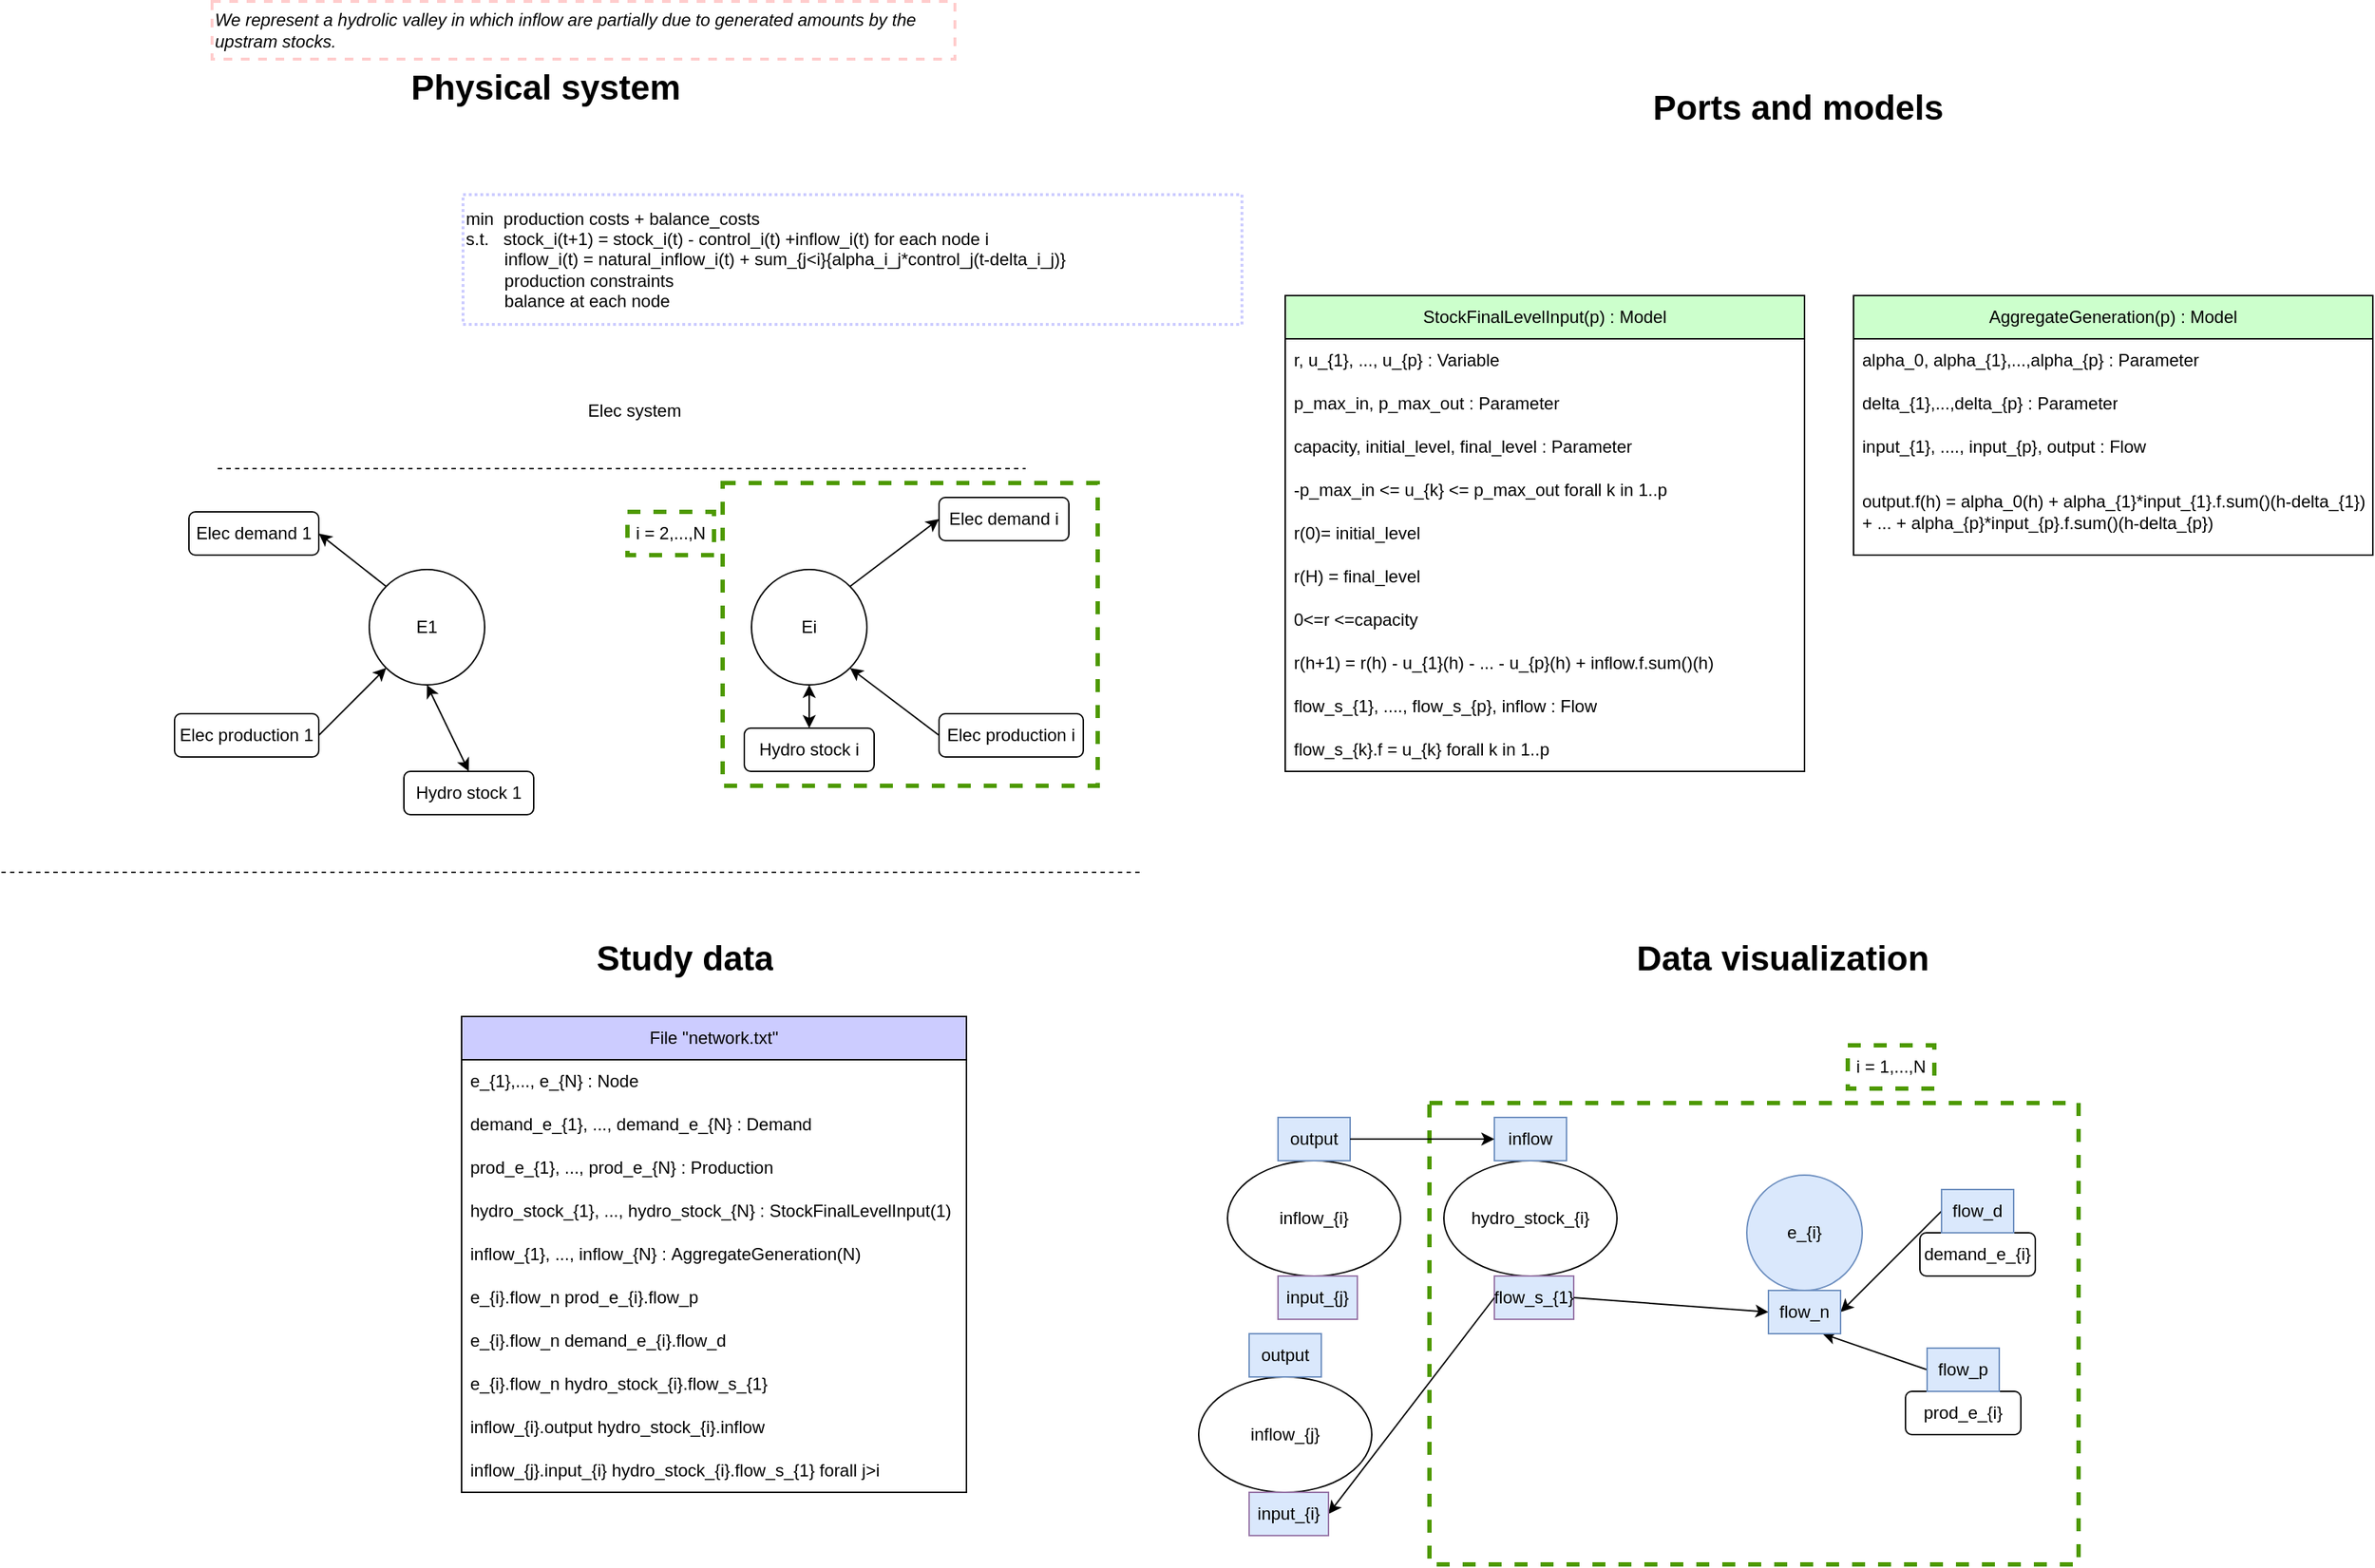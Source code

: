 <mxfile>
    <diagram id="C5RBs43oDa-KdzZeNtuy" name="unique_model">
        <mxGraphModel dx="967" dy="1663" grid="1" gridSize="10" guides="1" tooltips="1" connect="1" arrows="1" fold="1" page="1" pageScale="1" pageWidth="827" pageHeight="1169" math="0" shadow="0">
            <root>
                <mxCell id="WIyWlLk6GJQsqaUBKTNV-0"/>
                <mxCell id="WIyWlLk6GJQsqaUBKTNV-1" parent="WIyWlLk6GJQsqaUBKTNV-0"/>
                <mxCell id="hW5n2ouBTmK9XzmkuQqM-55" value="" style="endArrow=none;dashed=1;html=1;rounded=0;" parent="WIyWlLk6GJQsqaUBKTNV-1" edge="1">
                    <mxGeometry width="50" height="50" relative="1" as="geometry">
                        <mxPoint x="160" y="-280" as="sourcePoint"/>
                        <mxPoint x="720" y="-280" as="targetPoint"/>
                    </mxGeometry>
                </mxCell>
                <mxCell id="hW5n2ouBTmK9XzmkuQqM-56" value="Elec system" style="text;html=1;strokeColor=none;fillColor=none;align=center;verticalAlign=middle;whiteSpace=wrap;rounded=0;" parent="WIyWlLk6GJQsqaUBKTNV-1" vertex="1">
                    <mxGeometry x="394" y="-340" width="110" height="40" as="geometry"/>
                </mxCell>
                <mxCell id="hW5n2ouBTmK9XzmkuQqM-78" value="" style="endArrow=none;dashed=1;html=1;rounded=0;" parent="WIyWlLk6GJQsqaUBKTNV-1" edge="1">
                    <mxGeometry width="50" height="50" relative="1" as="geometry">
                        <mxPoint x="10" as="sourcePoint"/>
                        <mxPoint x="800" as="targetPoint"/>
                    </mxGeometry>
                </mxCell>
                <mxCell id="hW5n2ouBTmK9XzmkuQqM-81" value="&lt;h1&gt;Physical system&lt;br&gt;&lt;/h1&gt;" style="text;html=1;strokeColor=none;fillColor=none;spacing=5;spacingTop=-20;whiteSpace=wrap;overflow=hidden;rounded=0;" parent="WIyWlLk6GJQsqaUBKTNV-1" vertex="1">
                    <mxGeometry x="289" y="-564" width="250" height="40" as="geometry"/>
                </mxCell>
                <mxCell id="1" value="" style="group" parent="WIyWlLk6GJQsqaUBKTNV-1" vertex="1" connectable="0">
                    <mxGeometry x="109" y="40" width="680" height="320" as="geometry"/>
                </mxCell>
                <mxCell id="hW5n2ouBTmK9XzmkuQqM-36" value="File &quot;network.txt&quot;" style="swimlane;fontStyle=0;childLayout=stackLayout;horizontal=1;startSize=30;horizontalStack=0;resizeParent=1;resizeParentMax=0;resizeLast=0;collapsible=1;marginBottom=0;whiteSpace=wrap;html=1;fillColor=#CCCCFF;" parent="1" vertex="1">
                    <mxGeometry x="220" y="60" width="350" height="330" as="geometry"/>
                </mxCell>
                <mxCell id="hW5n2ouBTmK9XzmkuQqM-39" value="e_{1},..., e_{N} : Node" style="text;strokeColor=none;fillColor=none;align=left;verticalAlign=middle;spacingLeft=4;spacingRight=4;overflow=hidden;points=[[0,0.5],[1,0.5]];portConstraint=eastwest;rotatable=0;whiteSpace=wrap;html=1;" parent="hW5n2ouBTmK9XzmkuQqM-36" vertex="1">
                    <mxGeometry y="30" width="350" height="30" as="geometry"/>
                </mxCell>
                <mxCell id="hW5n2ouBTmK9XzmkuQqM-44" value="demand_e_{1}, ..., demand_e_{N} : Demand" style="text;strokeColor=none;fillColor=none;align=left;verticalAlign=middle;spacingLeft=4;spacingRight=4;overflow=hidden;points=[[0,0.5],[1,0.5]];portConstraint=eastwest;rotatable=0;whiteSpace=wrap;html=1;" parent="hW5n2ouBTmK9XzmkuQqM-36" vertex="1">
                    <mxGeometry y="60" width="350" height="30" as="geometry"/>
                </mxCell>
                <mxCell id="hW5n2ouBTmK9XzmkuQqM-41" value="prod_e_{1}, ..., prod_e_{N} : Production" style="text;strokeColor=none;fillColor=none;align=left;verticalAlign=middle;spacingLeft=4;spacingRight=4;overflow=hidden;points=[[0,0.5],[1,0.5]];portConstraint=eastwest;rotatable=0;whiteSpace=wrap;html=1;" parent="hW5n2ouBTmK9XzmkuQqM-36" vertex="1">
                    <mxGeometry y="90" width="350" height="30" as="geometry"/>
                </mxCell>
                <mxCell id="o63jLhIZgbvJQeuZhIAh-228" value="hydro_stock_{1}, ..., hydro_stock_{N} : StockFinalLevelInput(1)" style="text;strokeColor=none;fillColor=none;align=left;verticalAlign=middle;spacingLeft=4;spacingRight=4;overflow=hidden;points=[[0,0.5],[1,0.5]];portConstraint=eastwest;rotatable=0;whiteSpace=wrap;html=1;" parent="hW5n2ouBTmK9XzmkuQqM-36" vertex="1">
                    <mxGeometry y="120" width="350" height="30" as="geometry"/>
                </mxCell>
                <mxCell id="SKzhJ_6iSE7-luN8btDu-233" value="inflow_{1}, ..., inflow_{N} :&amp;nbsp;&lt;span style=&quot;text-align: center;&quot;&gt;AggregateGeneration(N)&lt;/span&gt;" style="text;strokeColor=none;fillColor=none;align=left;verticalAlign=middle;spacingLeft=4;spacingRight=4;overflow=hidden;points=[[0,0.5],[1,0.5]];portConstraint=eastwest;rotatable=0;whiteSpace=wrap;html=1;" vertex="1" parent="hW5n2ouBTmK9XzmkuQqM-36">
                    <mxGeometry y="150" width="350" height="30" as="geometry"/>
                </mxCell>
                <mxCell id="hW5n2ouBTmK9XzmkuQqM-47" value="e_{i}.flow_n prod_e_{i}.flow_p" style="text;strokeColor=none;fillColor=none;align=left;verticalAlign=middle;spacingLeft=4;spacingRight=4;overflow=hidden;points=[[0,0.5],[1,0.5]];portConstraint=eastwest;rotatable=0;whiteSpace=wrap;html=1;" parent="hW5n2ouBTmK9XzmkuQqM-36" vertex="1">
                    <mxGeometry y="180" width="350" height="30" as="geometry"/>
                </mxCell>
                <mxCell id="182" value="e_{i}.flow_n demand_e_{i}.flow_d" style="text;strokeColor=none;fillColor=none;align=left;verticalAlign=middle;spacingLeft=4;spacingRight=4;overflow=hidden;points=[[0,0.5],[1,0.5]];portConstraint=eastwest;rotatable=0;whiteSpace=wrap;html=1;" parent="hW5n2ouBTmK9XzmkuQqM-36" vertex="1">
                    <mxGeometry y="210" width="350" height="30" as="geometry"/>
                </mxCell>
                <mxCell id="o63jLhIZgbvJQeuZhIAh-230" value="e_{i}.flow_n hydro_stock_{i}.flow_s_{1}" style="text;strokeColor=none;fillColor=none;align=left;verticalAlign=middle;spacingLeft=4;spacingRight=4;overflow=hidden;points=[[0,0.5],[1,0.5]];portConstraint=eastwest;rotatable=0;whiteSpace=wrap;html=1;" parent="hW5n2ouBTmK9XzmkuQqM-36" vertex="1">
                    <mxGeometry y="240" width="350" height="30" as="geometry"/>
                </mxCell>
                <mxCell id="SKzhJ_6iSE7-luN8btDu-234" value="inflow_{i}.output hydro_stock_{i}.inflow" style="text;strokeColor=none;fillColor=none;align=left;verticalAlign=middle;spacingLeft=4;spacingRight=4;overflow=hidden;points=[[0,0.5],[1,0.5]];portConstraint=eastwest;rotatable=0;whiteSpace=wrap;html=1;" vertex="1" parent="hW5n2ouBTmK9XzmkuQqM-36">
                    <mxGeometry y="270" width="350" height="30" as="geometry"/>
                </mxCell>
                <mxCell id="SKzhJ_6iSE7-luN8btDu-235" value="inflow_{j}.input_{i} hydro_stock_{i}.flow_s_{1} forall j&amp;gt;i" style="text;strokeColor=none;fillColor=none;align=left;verticalAlign=middle;spacingLeft=4;spacingRight=4;overflow=hidden;points=[[0,0.5],[1,0.5]];portConstraint=eastwest;rotatable=0;whiteSpace=wrap;html=1;" vertex="1" parent="hW5n2ouBTmK9XzmkuQqM-36">
                    <mxGeometry y="300" width="350" height="30" as="geometry"/>
                </mxCell>
                <mxCell id="hW5n2ouBTmK9XzmkuQqM-80" value="&lt;h1&gt;Study data&lt;br&gt;&lt;/h1&gt;" style="text;html=1;strokeColor=none;fillColor=none;spacing=5;spacingTop=-20;whiteSpace=wrap;overflow=hidden;rounded=0;align=center;" parent="1" vertex="1">
                    <mxGeometry x="250" width="250" height="40" as="geometry"/>
                </mxCell>
                <mxCell id="11" value="&lt;font style=&quot;&quot;&gt;&lt;b style=&quot;&quot;&gt;&lt;font style=&quot;font-size: 24px;&quot;&gt;Data visualization&lt;/font&gt;&lt;br&gt;&lt;/b&gt;&lt;/font&gt;" style="text;html=1;strokeColor=none;fillColor=none;align=center;verticalAlign=middle;whiteSpace=wrap;rounded=0;" parent="WIyWlLk6GJQsqaUBKTNV-1" vertex="1">
                    <mxGeometry x="1030" width="430" height="120" as="geometry"/>
                </mxCell>
                <mxCell id="129" value="&lt;i&gt;We represent a hydrolic valley in which inflow are partially due to generated amounts by the upstram stocks.&lt;/i&gt;" style="text;html=1;strokeColor=#FFCCCC;fillColor=none;align=left;verticalAlign=middle;whiteSpace=wrap;rounded=0;dashed=1;strokeWidth=2;" parent="WIyWlLk6GJQsqaUBKTNV-1" vertex="1">
                    <mxGeometry x="156" y="-604" width="515" height="40" as="geometry"/>
                </mxCell>
                <mxCell id="hW5n2ouBTmK9XzmkuQqM-79" value="&lt;h1&gt;Ports and models&lt;br&gt;&lt;/h1&gt;" style="text;html=1;strokeColor=none;fillColor=none;spacing=5;spacingTop=-20;whiteSpace=wrap;overflow=hidden;rounded=0;" parent="WIyWlLk6GJQsqaUBKTNV-1" vertex="1">
                    <mxGeometry x="1150" y="-550" width="250" height="40" as="geometry"/>
                </mxCell>
                <mxCell id="o63jLhIZgbvJQeuZhIAh-205" value="" style="group" parent="WIyWlLk6GJQsqaUBKTNV-1" vertex="1" connectable="0">
                    <mxGeometry x="1010" y="190" width="120" height="120" as="geometry"/>
                </mxCell>
                <mxCell id="o63jLhIZgbvJQeuZhIAh-206" value="hydro_stock_{i}" style="ellipse;whiteSpace=wrap;html=1;" parent="o63jLhIZgbvJQeuZhIAh-205" vertex="1">
                    <mxGeometry y="10" width="120" height="80" as="geometry"/>
                </mxCell>
                <mxCell id="o63jLhIZgbvJQeuZhIAh-207" value="" style="group;fillColor=none;strokeColor=none;" parent="o63jLhIZgbvJQeuZhIAh-205" vertex="1" connectable="0">
                    <mxGeometry x="-20" y="90" width="110" height="30" as="geometry"/>
                </mxCell>
                <mxCell id="o63jLhIZgbvJQeuZhIAh-208" value="flow_s_{1}" style="rounded=0;whiteSpace=wrap;html=1;fillColor=#DAE8FC;strokeColor=#9673a6;fontColor=#000000;" parent="o63jLhIZgbvJQeuZhIAh-207" vertex="1">
                    <mxGeometry x="55.0" width="55.0" height="30" as="geometry"/>
                </mxCell>
                <mxCell id="SKzhJ_6iSE7-luN8btDu-208" value="inflow" style="rounded=0;whiteSpace=wrap;html=1;fillColor=#dae8fc;strokeColor=#6c8ebf;fontColor=#000000;" vertex="1" parent="o63jLhIZgbvJQeuZhIAh-205">
                    <mxGeometry x="35" y="-20" width="50" height="30" as="geometry"/>
                </mxCell>
                <mxCell id="o63jLhIZgbvJQeuZhIAh-211" style="edgeStyle=none;html=1;entryX=0;entryY=0.5;entryDx=0;entryDy=0;exitX=1;exitY=0.5;exitDx=0;exitDy=0;" parent="WIyWlLk6GJQsqaUBKTNV-1" source="o63jLhIZgbvJQeuZhIAh-208" target="nROa06goKgSk1Tmys3m2-212" edge="1">
                    <mxGeometry relative="1" as="geometry">
                        <mxPoint x="1260" y="215" as="sourcePoint"/>
                        <mxPoint x="1485" y="287.5" as="targetPoint"/>
                    </mxGeometry>
                </mxCell>
                <mxCell id="o63jLhIZgbvJQeuZhIAh-213" value="StockFinalLevelInput(p) : Model" style="swimlane;fontStyle=0;childLayout=stackLayout;horizontal=1;startSize=30;horizontalStack=0;resizeParent=1;resizeParentMax=0;resizeLast=0;collapsible=1;marginBottom=0;whiteSpace=wrap;html=1;fillColor=#CCFFCC;fontColor=#000000;" parent="WIyWlLk6GJQsqaUBKTNV-1" vertex="1">
                    <mxGeometry x="900" y="-400" width="360" height="330" as="geometry"/>
                </mxCell>
                <mxCell id="o63jLhIZgbvJQeuZhIAh-214" value="r, u_{1}, ..., u_{p} : Variable" style="text;strokeColor=none;fillColor=none;align=left;verticalAlign=middle;spacingLeft=4;spacingRight=4;overflow=hidden;points=[[0,0.5],[1,0.5]];portConstraint=eastwest;rotatable=0;whiteSpace=wrap;html=1;" parent="o63jLhIZgbvJQeuZhIAh-213" vertex="1">
                    <mxGeometry y="30" width="360" height="30" as="geometry"/>
                </mxCell>
                <mxCell id="o63jLhIZgbvJQeuZhIAh-215" value="p_max_in, p_max_out : Parameter" style="text;strokeColor=none;fillColor=none;align=left;verticalAlign=middle;spacingLeft=4;spacingRight=4;overflow=hidden;points=[[0,0.5],[1,0.5]];portConstraint=eastwest;rotatable=0;whiteSpace=wrap;html=1;" parent="o63jLhIZgbvJQeuZhIAh-213" vertex="1">
                    <mxGeometry y="60" width="360" height="30" as="geometry"/>
                </mxCell>
                <mxCell id="o63jLhIZgbvJQeuZhIAh-216" value="capacity, initial_level, final_level : Parameter" style="text;strokeColor=none;fillColor=none;align=left;verticalAlign=middle;spacingLeft=4;spacingRight=4;overflow=hidden;points=[[0,0.5],[1,0.5]];portConstraint=eastwest;rotatable=0;whiteSpace=wrap;html=1;" parent="o63jLhIZgbvJQeuZhIAh-213" vertex="1">
                    <mxGeometry y="90" width="360" height="30" as="geometry"/>
                </mxCell>
                <mxCell id="o63jLhIZgbvJQeuZhIAh-217" value="-p_max_in &amp;lt;= u_{k} &amp;lt;= p_max_out forall k in 1..p" style="text;strokeColor=none;fillColor=none;align=left;verticalAlign=middle;spacingLeft=4;spacingRight=4;overflow=hidden;points=[[0,0.5],[1,0.5]];portConstraint=eastwest;rotatable=0;whiteSpace=wrap;html=1;" parent="o63jLhIZgbvJQeuZhIAh-213" vertex="1">
                    <mxGeometry y="120" width="360" height="30" as="geometry"/>
                </mxCell>
                <mxCell id="o63jLhIZgbvJQeuZhIAh-219" value="r(0)= initial_level" style="text;strokeColor=none;fillColor=none;align=left;verticalAlign=middle;spacingLeft=4;spacingRight=4;overflow=hidden;points=[[0,0.5],[1,0.5]];portConstraint=eastwest;rotatable=0;whiteSpace=wrap;html=1;" parent="o63jLhIZgbvJQeuZhIAh-213" vertex="1">
                    <mxGeometry y="150" width="360" height="30" as="geometry"/>
                </mxCell>
                <mxCell id="o63jLhIZgbvJQeuZhIAh-220" value="r(H) = final_level" style="text;strokeColor=none;fillColor=none;align=left;verticalAlign=middle;spacingLeft=4;spacingRight=4;overflow=hidden;points=[[0,0.5],[1,0.5]];portConstraint=eastwest;rotatable=0;whiteSpace=wrap;html=1;" parent="o63jLhIZgbvJQeuZhIAh-213" vertex="1">
                    <mxGeometry y="180" width="360" height="30" as="geometry"/>
                </mxCell>
                <mxCell id="o63jLhIZgbvJQeuZhIAh-221" value="0&amp;lt;=r &amp;lt;=capacity" style="text;strokeColor=none;fillColor=none;align=left;verticalAlign=middle;spacingLeft=4;spacingRight=4;overflow=hidden;points=[[0,0.5],[1,0.5]];portConstraint=eastwest;rotatable=0;whiteSpace=wrap;html=1;" parent="o63jLhIZgbvJQeuZhIAh-213" vertex="1">
                    <mxGeometry y="210" width="360" height="30" as="geometry"/>
                </mxCell>
                <mxCell id="o63jLhIZgbvJQeuZhIAh-222" value="r(h+1) = r(h) - u_{1}(h) - ... - u_{p}(h) + inflow.f.sum()(h)" style="text;strokeColor=none;fillColor=none;align=left;verticalAlign=middle;spacingLeft=4;spacingRight=4;overflow=hidden;points=[[0,0.5],[1,0.5]];portConstraint=eastwest;rotatable=0;whiteSpace=wrap;html=1;" parent="o63jLhIZgbvJQeuZhIAh-213" vertex="1">
                    <mxGeometry y="240" width="360" height="30" as="geometry"/>
                </mxCell>
                <mxCell id="o63jLhIZgbvJQeuZhIAh-223" value="flow_s_{1}, ...., flow_s_{p}, inflow : Flow" style="text;strokeColor=none;fillColor=none;align=left;verticalAlign=middle;spacingLeft=4;spacingRight=4;overflow=hidden;points=[[0,0.5],[1,0.5]];portConstraint=eastwest;rotatable=0;whiteSpace=wrap;html=1;" parent="o63jLhIZgbvJQeuZhIAh-213" vertex="1">
                    <mxGeometry y="270" width="360" height="30" as="geometry"/>
                </mxCell>
                <mxCell id="o63jLhIZgbvJQeuZhIAh-227" value="flow_s_{k}.f = u_{k} forall k in 1..p" style="text;strokeColor=none;fillColor=none;align=left;verticalAlign=middle;spacingLeft=4;spacingRight=4;overflow=hidden;points=[[0,0.5],[1,0.5]];portConstraint=eastwest;rotatable=0;whiteSpace=wrap;html=1;" parent="o63jLhIZgbvJQeuZhIAh-213" vertex="1">
                    <mxGeometry y="300" width="360" height="30" as="geometry"/>
                </mxCell>
                <mxCell id="z6WwmUab3cKexTTQZVYk-205" value="min&amp;nbsp;&amp;nbsp;&lt;span style=&quot;&quot;&gt;&lt;/span&gt;production costs + balance_costs&lt;br&gt;s.t.&amp;nbsp;&lt;span style=&quot;&quot;&gt;&amp;nbsp; s&lt;/span&gt;tock_i(t+1) = stock_i(t) - control_i(t) +inflow_i(t) for each node i&lt;br&gt;&lt;span style=&quot;&quot;&gt;&#9;&lt;/span&gt;&lt;span style=&quot;white-space: pre;&quot;&gt;&#9;&lt;/span&gt;inflow_i(t) = natural_inflow_i(t) + sum_{j&amp;lt;i}{alpha_i_j*control_j(t-delta_i_j)}&amp;nbsp;&lt;br&gt;&lt;span style=&quot;&quot;&gt;&#9;&lt;/span&gt;&lt;span style=&quot;&quot;&gt;&#9;&lt;/span&gt;&lt;span style=&quot;&quot;&gt;&#9;&lt;/span&gt;&lt;span style=&quot;white-space: pre;&quot;&gt;&#9;&lt;/span&gt;production constraints&lt;br&gt;&lt;span style=&quot;white-space: pre;&quot;&gt;&#9;&lt;/span&gt;balance at each node" style="text;html=1;strokeColor=#CCCCFF;fillColor=none;align=left;verticalAlign=middle;whiteSpace=wrap;rounded=0;dashed=1;dashPattern=1 1;strokeWidth=2;" parent="WIyWlLk6GJQsqaUBKTNV-1" vertex="1">
                    <mxGeometry x="330" y="-470" width="540" height="90" as="geometry"/>
                </mxCell>
                <mxCell id="202" value="Hydro stock 1" style="rounded=1;whiteSpace=wrap;html=1;" parent="WIyWlLk6GJQsqaUBKTNV-1" vertex="1">
                    <mxGeometry x="289" y="-70" width="90" height="30" as="geometry"/>
                </mxCell>
                <mxCell id="203" value="" style="endArrow=classic;html=1;rounded=0;entryX=0.5;entryY=1;entryDx=0;entryDy=0;exitX=0.5;exitY=0;exitDx=0;exitDy=0;startArrow=classic;startFill=1;" parent="WIyWlLk6GJQsqaUBKTNV-1" source="202" target="hW5n2ouBTmK9XzmkuQqM-58" edge="1">
                    <mxGeometry width="50" height="50" relative="1" as="geometry">
                        <mxPoint x="370" y="-345" as="sourcePoint"/>
                        <mxPoint x="416.716" y="-391.716" as="targetPoint"/>
                    </mxGeometry>
                </mxCell>
                <mxCell id="204" value="" style="endArrow=classic;html=1;rounded=0;startArrow=classic;startFill=1;exitX=0.5;exitY=0;exitDx=0;exitDy=0;entryX=0.5;entryY=1;entryDx=0;entryDy=0;" parent="WIyWlLk6GJQsqaUBKTNV-1" source="SKzhJ_6iSE7-luN8btDu-206" target="hW5n2ouBTmK9XzmkuQqM-59" edge="1">
                    <mxGeometry width="50" height="50" relative="1" as="geometry">
                        <mxPoint x="450" y="-120" as="sourcePoint"/>
                        <mxPoint x="473.284" y="-391.716" as="targetPoint"/>
                    </mxGeometry>
                </mxCell>
                <mxCell id="hW5n2ouBTmK9XzmkuQqM-58" value="E1" style="ellipse;whiteSpace=wrap;html=1;aspect=fixed;" parent="WIyWlLk6GJQsqaUBKTNV-1" vertex="1">
                    <mxGeometry x="265" y="-210" width="80" height="80" as="geometry"/>
                </mxCell>
                <mxCell id="hW5n2ouBTmK9XzmkuQqM-59" value="Ei" style="ellipse;whiteSpace=wrap;html=1;aspect=fixed;" parent="WIyWlLk6GJQsqaUBKTNV-1" vertex="1">
                    <mxGeometry x="530" y="-210" width="80" height="80" as="geometry"/>
                </mxCell>
                <mxCell id="hW5n2ouBTmK9XzmkuQqM-60" value="" style="endArrow=classic;html=1;rounded=0;entryX=0;entryY=1;entryDx=0;entryDy=0;exitX=1;exitY=0.5;exitDx=0;exitDy=0;" parent="WIyWlLk6GJQsqaUBKTNV-1" source="hW5n2ouBTmK9XzmkuQqM-64" target="hW5n2ouBTmK9XzmkuQqM-58" edge="1">
                    <mxGeometry width="50" height="50" relative="1" as="geometry">
                        <mxPoint x="230" y="-90" as="sourcePoint"/>
                        <mxPoint x="440" y="-90" as="targetPoint"/>
                    </mxGeometry>
                </mxCell>
                <mxCell id="hW5n2ouBTmK9XzmkuQqM-61" value="" style="endArrow=classic;html=1;rounded=0;exitX=0;exitY=0;exitDx=0;exitDy=0;entryX=1;entryY=0.5;entryDx=0;entryDy=0;" parent="WIyWlLk6GJQsqaUBKTNV-1" source="hW5n2ouBTmK9XzmkuQqM-58" target="hW5n2ouBTmK9XzmkuQqM-67" edge="1">
                    <mxGeometry width="50" height="50" relative="1" as="geometry">
                        <mxPoint x="240" y="-80" as="sourcePoint"/>
                        <mxPoint x="210" y="-230" as="targetPoint"/>
                    </mxGeometry>
                </mxCell>
                <mxCell id="hW5n2ouBTmK9XzmkuQqM-62" value="" style="endArrow=classic;html=1;rounded=0;exitX=1;exitY=0;exitDx=0;exitDy=0;entryX=0;entryY=0.5;entryDx=0;entryDy=0;" parent="WIyWlLk6GJQsqaUBKTNV-1" source="hW5n2ouBTmK9XzmkuQqM-59" target="hW5n2ouBTmK9XzmkuQqM-66" edge="1">
                    <mxGeometry width="50" height="50" relative="1" as="geometry">
                        <mxPoint x="707" y="-228" as="sourcePoint"/>
                        <mxPoint x="650" y="-240" as="targetPoint"/>
                    </mxGeometry>
                </mxCell>
                <mxCell id="hW5n2ouBTmK9XzmkuQqM-63" value="" style="endArrow=classic;html=1;rounded=0;entryX=1;entryY=1;entryDx=0;entryDy=0;exitX=0;exitY=0.5;exitDx=0;exitDy=0;" parent="WIyWlLk6GJQsqaUBKTNV-1" source="hW5n2ouBTmK9XzmkuQqM-65" target="hW5n2ouBTmK9XzmkuQqM-59" edge="1">
                    <mxGeometry width="50" height="50" relative="1" as="geometry">
                        <mxPoint x="650" y="-90" as="sourcePoint"/>
                        <mxPoint x="600" y="-110" as="targetPoint"/>
                    </mxGeometry>
                </mxCell>
                <mxCell id="hW5n2ouBTmK9XzmkuQqM-64" value="Elec production 1" style="rounded=1;whiteSpace=wrap;html=1;" parent="WIyWlLk6GJQsqaUBKTNV-1" vertex="1">
                    <mxGeometry x="130" y="-110" width="100" height="30" as="geometry"/>
                </mxCell>
                <mxCell id="hW5n2ouBTmK9XzmkuQqM-65" value="Elec production i" style="rounded=1;whiteSpace=wrap;html=1;" parent="WIyWlLk6GJQsqaUBKTNV-1" vertex="1">
                    <mxGeometry x="660" y="-110" width="100" height="30" as="geometry"/>
                </mxCell>
                <mxCell id="hW5n2ouBTmK9XzmkuQqM-66" value="Elec demand i" style="rounded=1;whiteSpace=wrap;html=1;" parent="WIyWlLk6GJQsqaUBKTNV-1" vertex="1">
                    <mxGeometry x="660" y="-260" width="90" height="30" as="geometry"/>
                </mxCell>
                <mxCell id="hW5n2ouBTmK9XzmkuQqM-67" value="Elec demand 1" style="rounded=1;whiteSpace=wrap;html=1;" parent="WIyWlLk6GJQsqaUBKTNV-1" vertex="1">
                    <mxGeometry x="140" y="-250" width="90" height="30" as="geometry"/>
                </mxCell>
                <mxCell id="nROa06goKgSk1Tmys3m2-205" value="" style="endArrow=classic;startArrow=none;html=1;fontSize=24;exitX=0;exitY=0.5;exitDx=0;exitDy=0;entryX=1;entryY=0.5;entryDx=0;entryDy=0;startFill=0;" parent="WIyWlLk6GJQsqaUBKTNV-1" source="nROa06goKgSk1Tmys3m2-215" target="nROa06goKgSk1Tmys3m2-212" edge="1">
                    <mxGeometry width="50" height="50" relative="1" as="geometry">
                        <mxPoint x="800" y="340" as="sourcePoint"/>
                        <mxPoint x="870" y="250" as="targetPoint"/>
                    </mxGeometry>
                </mxCell>
                <mxCell id="nROa06goKgSk1Tmys3m2-206" value="" style="endArrow=classic;startArrow=none;html=1;fontSize=24;exitX=0;exitY=0.5;exitDx=0;exitDy=0;entryX=0.75;entryY=1;entryDx=0;entryDy=0;startFill=0;" parent="WIyWlLk6GJQsqaUBKTNV-1" source="nROa06goKgSk1Tmys3m2-209" target="nROa06goKgSk1Tmys3m2-212" edge="1">
                    <mxGeometry width="50" height="50" relative="1" as="geometry">
                        <mxPoint x="1270" y="300" as="sourcePoint"/>
                        <mxPoint x="1295" y="375" as="targetPoint"/>
                    </mxGeometry>
                </mxCell>
                <mxCell id="nROa06goKgSk1Tmys3m2-207" value="" style="group" parent="WIyWlLk6GJQsqaUBKTNV-1" vertex="1" connectable="0">
                    <mxGeometry x="1330" y="330" width="80" height="60" as="geometry"/>
                </mxCell>
                <mxCell id="nROa06goKgSk1Tmys3m2-208" value="prod_e_{i}" style="rounded=1;whiteSpace=wrap;html=1;container=0;" parent="nROa06goKgSk1Tmys3m2-207" vertex="1">
                    <mxGeometry y="30" width="80" height="30" as="geometry"/>
                </mxCell>
                <mxCell id="nROa06goKgSk1Tmys3m2-209" value="&lt;font color=&quot;#000000&quot;&gt;flow_p&lt;/font&gt;" style="rounded=0;whiteSpace=wrap;html=1;fillColor=#dae8fc;strokeColor=#6c8ebf;container=0;" parent="nROa06goKgSk1Tmys3m2-207" vertex="1">
                    <mxGeometry x="15" width="50" height="30" as="geometry"/>
                </mxCell>
                <mxCell id="nROa06goKgSk1Tmys3m2-210" value="" style="group" parent="WIyWlLk6GJQsqaUBKTNV-1" vertex="1" connectable="0">
                    <mxGeometry x="1220" y="210" width="80" height="110" as="geometry"/>
                </mxCell>
                <mxCell id="nROa06goKgSk1Tmys3m2-211" value="e_{i}" style="ellipse;whiteSpace=wrap;html=1;aspect=fixed;fillColor=#dae8fc;strokeColor=#6c8ebf;fontColor=#000000;" parent="nROa06goKgSk1Tmys3m2-210" vertex="1">
                    <mxGeometry width="80" height="80" as="geometry"/>
                </mxCell>
                <mxCell id="nROa06goKgSk1Tmys3m2-212" value="flow_n" style="rounded=0;whiteSpace=wrap;html=1;fillColor=#dae8fc;strokeColor=#6c8ebf;fontColor=#000000;" parent="nROa06goKgSk1Tmys3m2-210" vertex="1">
                    <mxGeometry x="15" y="80" width="50" height="30" as="geometry"/>
                </mxCell>
                <mxCell id="nROa06goKgSk1Tmys3m2-213" value="" style="group" parent="WIyWlLk6GJQsqaUBKTNV-1" vertex="1" connectable="0">
                    <mxGeometry x="1340" y="220" width="80" height="60" as="geometry"/>
                </mxCell>
                <mxCell id="nROa06goKgSk1Tmys3m2-214" value="demand_e_{i}" style="rounded=1;whiteSpace=wrap;html=1;container=0;" parent="nROa06goKgSk1Tmys3m2-213" vertex="1">
                    <mxGeometry y="30" width="80" height="30" as="geometry"/>
                </mxCell>
                <mxCell id="nROa06goKgSk1Tmys3m2-215" value="flow_d" style="rounded=0;whiteSpace=wrap;html=1;fillColor=#dae8fc;strokeColor=#6c8ebf;container=0;fontColor=#000000;" parent="nROa06goKgSk1Tmys3m2-213" vertex="1">
                    <mxGeometry x="15" width="50" height="30" as="geometry"/>
                </mxCell>
                <mxCell id="nROa06goKgSk1Tmys3m2-216" value="i = 1,...,N" style="text;html=1;strokeColor=#4D9900;fillColor=none;align=center;verticalAlign=middle;whiteSpace=wrap;rounded=0;dashed=1;strokeWidth=3;container=0;" parent="WIyWlLk6GJQsqaUBKTNV-1" vertex="1">
                    <mxGeometry x="1290" y="120" width="60" height="30" as="geometry"/>
                </mxCell>
                <mxCell id="nROa06goKgSk1Tmys3m2-217" value="" style="rounded=0;whiteSpace=wrap;html=1;fillColor=none;strokeColor=#4D9900;strokeWidth=3;dashed=1;" parent="WIyWlLk6GJQsqaUBKTNV-1" vertex="1">
                    <mxGeometry x="1000" y="160" width="450" height="320" as="geometry"/>
                </mxCell>
                <mxCell id="205" value="" style="rounded=0;whiteSpace=wrap;html=1;fillColor=none;strokeColor=#4D9900;strokeWidth=3;dashed=1;" parent="WIyWlLk6GJQsqaUBKTNV-1" vertex="1">
                    <mxGeometry x="510" y="-270" width="260" height="210" as="geometry"/>
                </mxCell>
                <mxCell id="206" value="i = 2,...,N" style="text;html=1;strokeColor=#4D9900;fillColor=none;align=center;verticalAlign=middle;whiteSpace=wrap;rounded=0;dashed=1;strokeWidth=3;container=0;" parent="WIyWlLk6GJQsqaUBKTNV-1" vertex="1">
                    <mxGeometry x="444" y="-250" width="60" height="30" as="geometry"/>
                </mxCell>
                <mxCell id="SKzhJ_6iSE7-luN8btDu-206" value="Hydro stock i" style="rounded=1;whiteSpace=wrap;html=1;" vertex="1" parent="WIyWlLk6GJQsqaUBKTNV-1">
                    <mxGeometry x="525" y="-100" width="90" height="30" as="geometry"/>
                </mxCell>
                <mxCell id="SKzhJ_6iSE7-luN8btDu-209" value="AggregateGeneration(p) : Model" style="swimlane;fontStyle=0;childLayout=stackLayout;horizontal=1;startSize=30;horizontalStack=0;resizeParent=1;resizeParentMax=0;resizeLast=0;collapsible=1;marginBottom=0;whiteSpace=wrap;html=1;fillColor=#CCFFCC;fontColor=#000000;" vertex="1" parent="WIyWlLk6GJQsqaUBKTNV-1">
                    <mxGeometry x="1294" y="-400" width="360" height="180" as="geometry"/>
                </mxCell>
                <mxCell id="SKzhJ_6iSE7-luN8btDu-211" value="alpha_0, alpha_{1},...,alpha_{p} : Parameter" style="text;strokeColor=none;fillColor=none;align=left;verticalAlign=middle;spacingLeft=4;spacingRight=4;overflow=hidden;points=[[0,0.5],[1,0.5]];portConstraint=eastwest;rotatable=0;whiteSpace=wrap;html=1;" vertex="1" parent="SKzhJ_6iSE7-luN8btDu-209">
                    <mxGeometry y="30" width="360" height="30" as="geometry"/>
                </mxCell>
                <mxCell id="SKzhJ_6iSE7-luN8btDu-220" value="delta_{1},...,delta_{p} : Parameter" style="text;strokeColor=none;fillColor=none;align=left;verticalAlign=middle;spacingLeft=4;spacingRight=4;overflow=hidden;points=[[0,0.5],[1,0.5]];portConstraint=eastwest;rotatable=0;whiteSpace=wrap;html=1;" vertex="1" parent="SKzhJ_6iSE7-luN8btDu-209">
                    <mxGeometry y="60" width="360" height="30" as="geometry"/>
                </mxCell>
                <mxCell id="SKzhJ_6iSE7-luN8btDu-218" value="input_{1}, ...., input_{p}, output : Flow" style="text;strokeColor=none;fillColor=none;align=left;verticalAlign=middle;spacingLeft=4;spacingRight=4;overflow=hidden;points=[[0,0.5],[1,0.5]];portConstraint=eastwest;rotatable=0;whiteSpace=wrap;html=1;" vertex="1" parent="SKzhJ_6iSE7-luN8btDu-209">
                    <mxGeometry y="90" width="360" height="30" as="geometry"/>
                </mxCell>
                <mxCell id="SKzhJ_6iSE7-luN8btDu-217" value="output.f(h) = alpha_0(h) + alpha_{1}*input_{1}.f.sum()(h-delta_{1}) + ... + alpha_{p}*input_{p}.f.sum()(h-delta_{p})" style="text;strokeColor=none;fillColor=none;align=left;verticalAlign=middle;spacingLeft=4;spacingRight=4;overflow=hidden;points=[[0,0.5],[1,0.5]];portConstraint=eastwest;rotatable=0;whiteSpace=wrap;html=1;" vertex="1" parent="SKzhJ_6iSE7-luN8btDu-209">
                    <mxGeometry y="120" width="360" height="60" as="geometry"/>
                </mxCell>
                <mxCell id="SKzhJ_6iSE7-luN8btDu-221" value="" style="group" vertex="1" connectable="0" parent="WIyWlLk6GJQsqaUBKTNV-1">
                    <mxGeometry x="860" y="190" width="120" height="120" as="geometry"/>
                </mxCell>
                <mxCell id="SKzhJ_6iSE7-luN8btDu-222" value="inflow_{i}" style="ellipse;whiteSpace=wrap;html=1;" vertex="1" parent="SKzhJ_6iSE7-luN8btDu-221">
                    <mxGeometry y="10" width="120" height="80" as="geometry"/>
                </mxCell>
                <mxCell id="SKzhJ_6iSE7-luN8btDu-223" value="" style="group;fillColor=none;strokeColor=none;" vertex="1" connectable="0" parent="SKzhJ_6iSE7-luN8btDu-221">
                    <mxGeometry x="-20" y="90" width="110" height="30" as="geometry"/>
                </mxCell>
                <mxCell id="SKzhJ_6iSE7-luN8btDu-224" value="input_{j}" style="rounded=0;whiteSpace=wrap;html=1;fillColor=#DAE8FC;strokeColor=#9673a6;fontColor=#000000;" vertex="1" parent="SKzhJ_6iSE7-luN8btDu-223">
                    <mxGeometry x="55.0" width="55.0" height="30" as="geometry"/>
                </mxCell>
                <mxCell id="SKzhJ_6iSE7-luN8btDu-225" value="output" style="rounded=0;whiteSpace=wrap;html=1;fillColor=#dae8fc;strokeColor=#6c8ebf;fontColor=#000000;" vertex="1" parent="SKzhJ_6iSE7-luN8btDu-221">
                    <mxGeometry x="35" y="-20" width="50" height="30" as="geometry"/>
                </mxCell>
                <mxCell id="SKzhJ_6iSE7-luN8btDu-226" style="edgeStyle=none;html=1;exitX=0;exitY=0.5;exitDx=0;exitDy=0;entryX=1;entryY=0.5;entryDx=0;entryDy=0;" edge="1" parent="WIyWlLk6GJQsqaUBKTNV-1" source="o63jLhIZgbvJQeuZhIAh-208" target="SKzhJ_6iSE7-luN8btDu-231">
                    <mxGeometry relative="1" as="geometry">
                        <mxPoint x="1110" y="305" as="sourcePoint"/>
                        <mxPoint x="960" y="380" as="targetPoint"/>
                    </mxGeometry>
                </mxCell>
                <mxCell id="SKzhJ_6iSE7-luN8btDu-227" style="edgeStyle=none;html=1;entryX=0;entryY=0.5;entryDx=0;entryDy=0;exitX=1;exitY=0.5;exitDx=0;exitDy=0;" edge="1" parent="WIyWlLk6GJQsqaUBKTNV-1" source="SKzhJ_6iSE7-luN8btDu-225" target="SKzhJ_6iSE7-luN8btDu-208">
                    <mxGeometry relative="1" as="geometry">
                        <mxPoint x="1055.0" y="305" as="sourcePoint"/>
                        <mxPoint x="960.0" y="305" as="targetPoint"/>
                    </mxGeometry>
                </mxCell>
                <mxCell id="SKzhJ_6iSE7-luN8btDu-228" value="" style="group" vertex="1" connectable="0" parent="WIyWlLk6GJQsqaUBKTNV-1">
                    <mxGeometry x="840" y="340" width="120" height="120" as="geometry"/>
                </mxCell>
                <mxCell id="SKzhJ_6iSE7-luN8btDu-229" value="inflow_{j}" style="ellipse;whiteSpace=wrap;html=1;" vertex="1" parent="SKzhJ_6iSE7-luN8btDu-228">
                    <mxGeometry y="10" width="120" height="80" as="geometry"/>
                </mxCell>
                <mxCell id="SKzhJ_6iSE7-luN8btDu-230" value="" style="group;fillColor=none;strokeColor=none;" vertex="1" connectable="0" parent="SKzhJ_6iSE7-luN8btDu-228">
                    <mxGeometry x="-20" y="90" width="110" height="30" as="geometry"/>
                </mxCell>
                <mxCell id="SKzhJ_6iSE7-luN8btDu-231" value="input_{i}" style="rounded=0;whiteSpace=wrap;html=1;fillColor=#DAE8FC;strokeColor=#9673a6;fontColor=#000000;" vertex="1" parent="SKzhJ_6iSE7-luN8btDu-230">
                    <mxGeometry x="55.0" width="55.0" height="30" as="geometry"/>
                </mxCell>
                <mxCell id="SKzhJ_6iSE7-luN8btDu-232" value="output" style="rounded=0;whiteSpace=wrap;html=1;fillColor=#dae8fc;strokeColor=#6c8ebf;fontColor=#000000;" vertex="1" parent="SKzhJ_6iSE7-luN8btDu-228">
                    <mxGeometry x="35" y="-20" width="50" height="30" as="geometry"/>
                </mxCell>
            </root>
        </mxGraphModel>
    </diagram>
</mxfile>